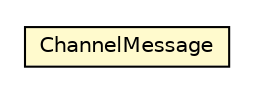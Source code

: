#!/usr/local/bin/dot
#
# Class diagram 
# Generated by UMLGraph version R5_6-24-gf6e263 (http://www.umlgraph.org/)
#

digraph G {
	edge [fontname="Helvetica",fontsize=10,labelfontname="Helvetica",labelfontsize=10];
	node [fontname="Helvetica",fontsize=10,shape=plaintext];
	nodesep=0.25;
	ranksep=0.5;
	// org.universAAL.middleware.connectors.util.ChannelMessage
	c2765472 [label=<<table title="org.universAAL.middleware.connectors.util.ChannelMessage" border="0" cellborder="1" cellspacing="0" cellpadding="2" port="p" bgcolor="lemonChiffon" href="./ChannelMessage.html">
		<tr><td><table border="0" cellspacing="0" cellpadding="1">
<tr><td align="center" balign="center"> ChannelMessage </td></tr>
		</table></td></tr>
		</table>>, URL="./ChannelMessage.html", fontname="Helvetica", fontcolor="black", fontsize=10.0];
}

